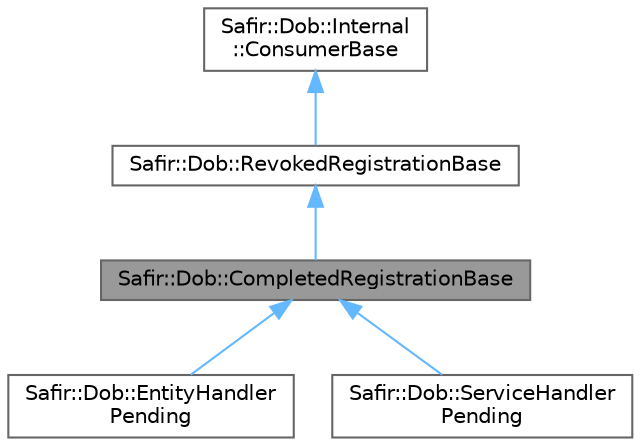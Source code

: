 digraph "Safir::Dob::CompletedRegistrationBase"
{
 // LATEX_PDF_SIZE
  bgcolor="transparent";
  edge [fontname=Helvetica,fontsize=10,labelfontname=Helvetica,labelfontsize=10];
  node [fontname=Helvetica,fontsize=10,shape=box,height=0.2,width=0.4];
  Node1 [label="Safir::Dob::CompletedRegistrationBase",height=0.2,width=0.4,color="gray40", fillcolor="grey60", style="filled", fontcolor="black",tooltip="Base class used when composing more elaborated interfaces."];
  Node2 -> Node1 [dir="back",color="steelblue1",style="solid"];
  Node2 [label="Safir::Dob::RevokedRegistrationBase",height=0.2,width=0.4,color="gray40", fillcolor="white", style="filled",URL="$a01331.html",tooltip="Base class used when composing more elaborated interfaces."];
  Node3 -> Node2 [dir="back",color="steelblue1",style="solid"];
  Node3 [label="Safir::Dob::Internal\l::ConsumerBase",height=0.2,width=0.4,color="gray40", fillcolor="white", style="filled",URL="$a01327.html",tooltip="Base class used when composing more elaborated interfaces."];
  Node1 -> Node4 [dir="back",color="steelblue1",style="solid"];
  Node4 [label="Safir::Dob::EntityHandler\lPending",height=0.2,width=0.4,color="gray40", fillcolor="white", style="filled",URL="$a01295.html",tooltip="Interface to be implemented by an entity handler that makes a pending registration."];
  Node1 -> Node5 [dir="back",color="steelblue1",style="solid"];
  Node5 [label="Safir::Dob::ServiceHandler\lPending",height=0.2,width=0.4,color="gray40", fillcolor="white", style="filled",URL="$a01303.html",tooltip="Interface to be implemented by a service handler that makes a pending registration."];
}
